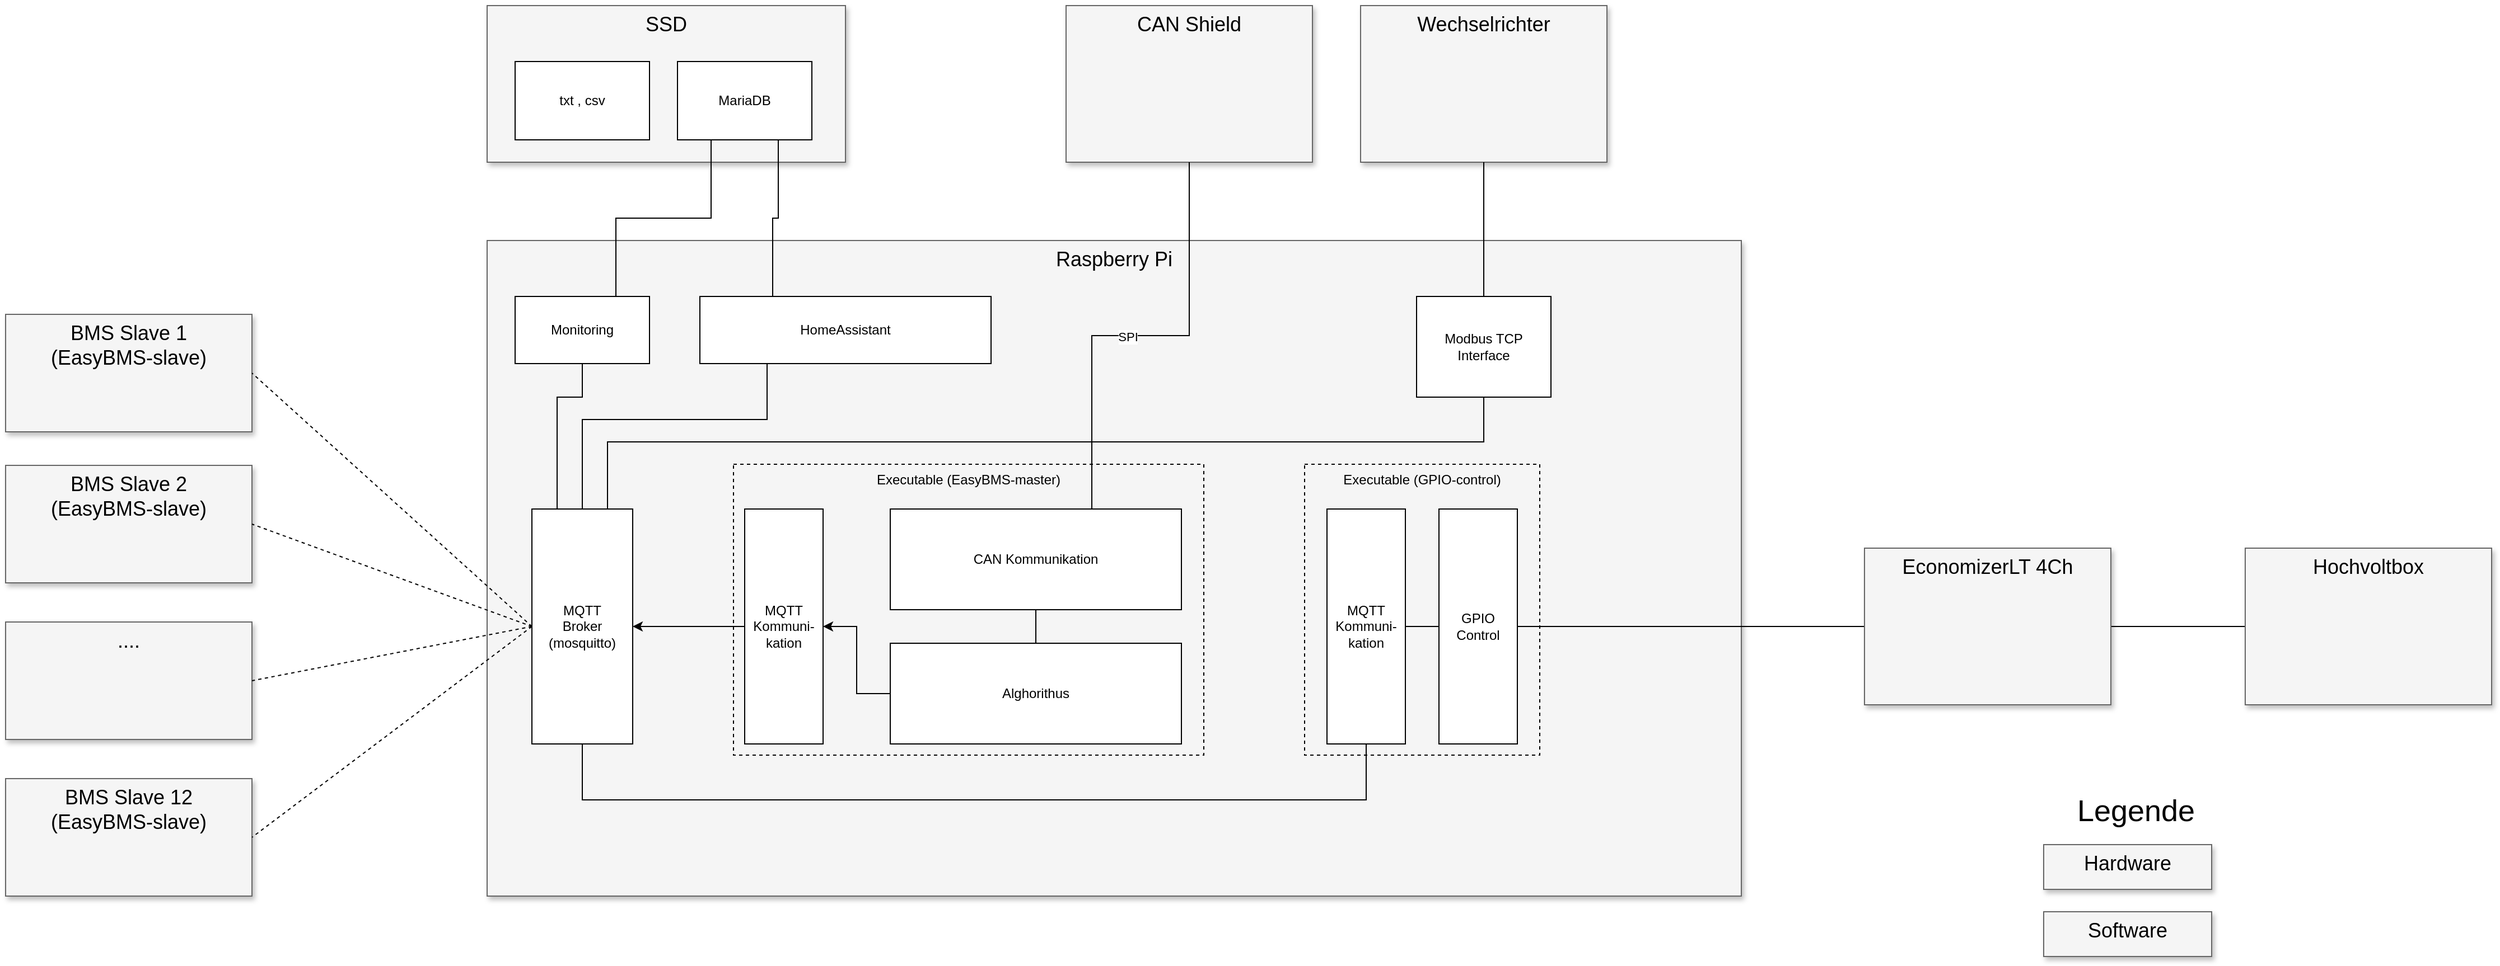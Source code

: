 <mxfile version="15.2.4" type="github">
  <diagram name="Page-1" id="90a13364-a465-7bf4-72fc-28e22215d7a0">
    <mxGraphModel dx="3784.5" dy="1074" grid="1" gridSize="10" guides="1" tooltips="1" connect="1" arrows="1" fold="1" page="1" pageScale="1.5" pageWidth="1169" pageHeight="826" background="none" math="0" shadow="0">
      <root>
        <mxCell id="0" style=";html=1;" />
        <mxCell id="1" style=";html=1;" parent="0" />
        <mxCell id="h09nz31fdlpBYT6gw-4B-28" value="CAN Shield" style="whiteSpace=wrap;html=1;shadow=1;fontSize=18;fillColor=#f5f5f5;strokeColor=#666666;verticalAlign=top;" vertex="1" parent="1">
          <mxGeometry x="657" y="230" width="220" height="140" as="geometry" />
        </mxCell>
        <mxCell id="h09nz31fdlpBYT6gw-4B-29" value="Wechselrichter" style="whiteSpace=wrap;html=1;shadow=1;fontSize=18;fillColor=#f5f5f5;strokeColor=#666666;verticalAlign=top;" vertex="1" parent="1">
          <mxGeometry x="920" y="230" width="220" height="140" as="geometry" />
        </mxCell>
        <mxCell id="h09nz31fdlpBYT6gw-4B-27" value="SSD" style="whiteSpace=wrap;html=1;shadow=1;fontSize=18;fillColor=#f5f5f5;strokeColor=#666666;verticalAlign=top;" vertex="1" parent="1">
          <mxGeometry x="140" y="230" width="320" height="140" as="geometry" />
        </mxCell>
        <mxCell id="3a17f1ce550125da-2" value="Raspberry Pi" style="whiteSpace=wrap;html=1;shadow=1;fontSize=18;fillColor=#f5f5f5;strokeColor=#666666;verticalAlign=top;" parent="1" vertex="1">
          <mxGeometry x="140" y="440" width="1120" height="586" as="geometry" />
        </mxCell>
        <mxCell id="h09nz31fdlpBYT6gw-4B-21" value="&lt;div&gt;Executable (GPIO-control)&lt;/div&gt;" style="rounded=0;whiteSpace=wrap;html=1;verticalAlign=top;dashed=1;fillColor=none;" vertex="1" parent="1">
          <mxGeometry x="870" y="640" width="210" height="260" as="geometry" />
        </mxCell>
        <mxCell id="h09nz31fdlpBYT6gw-4B-20" value="Executable (EasyBMS-master)" style="rounded=0;whiteSpace=wrap;html=1;verticalAlign=top;dashed=1;fillColor=none;" vertex="1" parent="1">
          <mxGeometry x="360" y="640" width="420" height="260" as="geometry" />
        </mxCell>
        <mxCell id="h09nz31fdlpBYT6gw-4B-49" style="edgeStyle=orthogonalEdgeStyle;rounded=0;orthogonalLoop=1;jettySize=auto;html=1;exitX=0.75;exitY=0;exitDx=0;exitDy=0;entryX=0.25;entryY=1;entryDx=0;entryDy=0;fontSize=27;endArrow=none;endFill=0;" edge="1" parent="1" source="h09nz31fdlpBYT6gw-4B-1" target="h09nz31fdlpBYT6gw-4B-45">
          <mxGeometry relative="1" as="geometry" />
        </mxCell>
        <mxCell id="h09nz31fdlpBYT6gw-4B-1" value="Monitoring" style="rounded=0;whiteSpace=wrap;html=1;" vertex="1" parent="1">
          <mxGeometry x="165" y="490" width="120" height="60" as="geometry" />
        </mxCell>
        <mxCell id="h09nz31fdlpBYT6gw-4B-48" style="edgeStyle=orthogonalEdgeStyle;rounded=0;orthogonalLoop=1;jettySize=auto;html=1;exitX=0.25;exitY=0;exitDx=0;exitDy=0;entryX=0.75;entryY=1;entryDx=0;entryDy=0;fontSize=27;endArrow=none;endFill=0;" edge="1" parent="1" source="h09nz31fdlpBYT6gw-4B-2" target="h09nz31fdlpBYT6gw-4B-45">
          <mxGeometry relative="1" as="geometry" />
        </mxCell>
        <mxCell id="h09nz31fdlpBYT6gw-4B-2" value="HomeAssistant" style="rounded=0;whiteSpace=wrap;html=1;" vertex="1" parent="1">
          <mxGeometry x="330" y="490" width="260" height="60" as="geometry" />
        </mxCell>
        <mxCell id="h09nz31fdlpBYT6gw-4B-3" value="CAN Kommunikation" style="rounded=0;whiteSpace=wrap;html=1;" vertex="1" parent="1">
          <mxGeometry x="500" y="680" width="260" height="90" as="geometry" />
        </mxCell>
        <mxCell id="h09nz31fdlpBYT6gw-4B-13" style="edgeStyle=orthogonalEdgeStyle;rounded=0;orthogonalLoop=1;jettySize=auto;html=1;exitX=0;exitY=0.5;exitDx=0;exitDy=0;entryX=1;entryY=0.5;entryDx=0;entryDy=0;" edge="1" parent="1" source="h09nz31fdlpBYT6gw-4B-4" target="h09nz31fdlpBYT6gw-4B-8">
          <mxGeometry relative="1" as="geometry" />
        </mxCell>
        <mxCell id="h09nz31fdlpBYT6gw-4B-4" value="Alghorithus" style="rounded=0;whiteSpace=wrap;html=1;" vertex="1" parent="1">
          <mxGeometry x="500" y="800" width="260" height="90" as="geometry" />
        </mxCell>
        <mxCell id="h09nz31fdlpBYT6gw-4B-37" style="edgeStyle=orthogonalEdgeStyle;rounded=0;orthogonalLoop=1;jettySize=auto;html=1;exitX=1;exitY=0.5;exitDx=0;exitDy=0;entryX=0;entryY=0.5;entryDx=0;entryDy=0;endArrow=none;endFill=0;" edge="1" parent="1" source="h09nz31fdlpBYT6gw-4B-6" target="h09nz31fdlpBYT6gw-4B-7">
          <mxGeometry relative="1" as="geometry" />
        </mxCell>
        <mxCell id="h09nz31fdlpBYT6gw-4B-6" value="MQTT&lt;br&gt;Kommuni-kation" style="rounded=0;whiteSpace=wrap;html=1;" vertex="1" parent="1">
          <mxGeometry x="890" y="680" width="70" height="210" as="geometry" />
        </mxCell>
        <mxCell id="h09nz31fdlpBYT6gw-4B-40" style="edgeStyle=orthogonalEdgeStyle;rounded=0;orthogonalLoop=1;jettySize=auto;html=1;exitX=1;exitY=0.5;exitDx=0;exitDy=0;entryX=0;entryY=0.5;entryDx=0;entryDy=0;endArrow=none;endFill=0;" edge="1" parent="1" source="h09nz31fdlpBYT6gw-4B-7" target="h09nz31fdlpBYT6gw-4B-38">
          <mxGeometry relative="1" as="geometry" />
        </mxCell>
        <mxCell id="h09nz31fdlpBYT6gw-4B-7" value="GPIO Control" style="rounded=0;whiteSpace=wrap;html=1;" vertex="1" parent="1">
          <mxGeometry x="990" y="680" width="70" height="210" as="geometry" />
        </mxCell>
        <mxCell id="h09nz31fdlpBYT6gw-4B-14" style="edgeStyle=orthogonalEdgeStyle;rounded=0;orthogonalLoop=1;jettySize=auto;html=1;exitX=0;exitY=0.5;exitDx=0;exitDy=0;entryX=1;entryY=0.5;entryDx=0;entryDy=0;" edge="1" parent="1" source="h09nz31fdlpBYT6gw-4B-8" target="h09nz31fdlpBYT6gw-4B-10">
          <mxGeometry relative="1" as="geometry" />
        </mxCell>
        <mxCell id="h09nz31fdlpBYT6gw-4B-8" value="MQTT&lt;br&gt;Kommuni-kation" style="rounded=0;whiteSpace=wrap;html=1;" vertex="1" parent="1">
          <mxGeometry x="370" y="680" width="70" height="210" as="geometry" />
        </mxCell>
        <mxCell id="h09nz31fdlpBYT6gw-4B-24" style="edgeStyle=orthogonalEdgeStyle;rounded=0;orthogonalLoop=1;jettySize=auto;html=1;exitX=0.5;exitY=1;exitDx=0;exitDy=0;entryX=0.75;entryY=0;entryDx=0;entryDy=0;endArrow=none;endFill=0;" edge="1" parent="1" source="h09nz31fdlpBYT6gw-4B-9" target="h09nz31fdlpBYT6gw-4B-10">
          <mxGeometry relative="1" as="geometry">
            <Array as="points">
              <mxPoint x="1030" y="620" />
              <mxPoint x="248" y="620" />
            </Array>
          </mxGeometry>
        </mxCell>
        <mxCell id="h09nz31fdlpBYT6gw-4B-9" value="&lt;div&gt;Modbus TCP&lt;/div&gt;&lt;div&gt;Interface&lt;br&gt;&lt;/div&gt;" style="rounded=0;whiteSpace=wrap;html=1;" vertex="1" parent="1">
          <mxGeometry x="970" y="490" width="120" height="90" as="geometry" />
        </mxCell>
        <mxCell id="h09nz31fdlpBYT6gw-4B-16" style="edgeStyle=orthogonalEdgeStyle;rounded=0;orthogonalLoop=1;jettySize=auto;html=1;exitX=0.25;exitY=0;exitDx=0;exitDy=0;entryX=0.5;entryY=1;entryDx=0;entryDy=0;endArrow=none;endFill=0;" edge="1" parent="1" source="h09nz31fdlpBYT6gw-4B-10" target="h09nz31fdlpBYT6gw-4B-1">
          <mxGeometry relative="1" as="geometry">
            <Array as="points">
              <mxPoint x="203" y="580" />
              <mxPoint x="225" y="580" />
            </Array>
          </mxGeometry>
        </mxCell>
        <mxCell id="h09nz31fdlpBYT6gw-4B-18" style="edgeStyle=orthogonalEdgeStyle;rounded=0;orthogonalLoop=1;jettySize=auto;html=1;exitX=0.5;exitY=0;exitDx=0;exitDy=0;endArrow=none;endFill=0;" edge="1" parent="1" source="h09nz31fdlpBYT6gw-4B-10" target="h09nz31fdlpBYT6gw-4B-2">
          <mxGeometry relative="1" as="geometry">
            <Array as="points">
              <mxPoint x="225" y="600" />
              <mxPoint x="390" y="600" />
            </Array>
          </mxGeometry>
        </mxCell>
        <mxCell id="h09nz31fdlpBYT6gw-4B-35" style="edgeStyle=orthogonalEdgeStyle;rounded=0;orthogonalLoop=1;jettySize=auto;html=1;exitX=0.5;exitY=1;exitDx=0;exitDy=0;entryX=0.5;entryY=1;entryDx=0;entryDy=0;endArrow=none;endFill=0;" edge="1" parent="1" source="h09nz31fdlpBYT6gw-4B-10" target="h09nz31fdlpBYT6gw-4B-6">
          <mxGeometry relative="1" as="geometry">
            <Array as="points">
              <mxPoint x="225" y="940" />
              <mxPoint x="925" y="940" />
            </Array>
          </mxGeometry>
        </mxCell>
        <mxCell id="h09nz31fdlpBYT6gw-4B-10" value="&lt;div&gt;MQTT&lt;/div&gt;&lt;div&gt;Broker&lt;/div&gt;&lt;div&gt;(mosquitto)&lt;br&gt;&lt;/div&gt;" style="rounded=0;whiteSpace=wrap;html=1;" vertex="1" parent="1">
          <mxGeometry x="180" y="680" width="90" height="210" as="geometry" />
        </mxCell>
        <mxCell id="h09nz31fdlpBYT6gw-4B-11" value="" style="endArrow=none;html=1;entryX=0.5;entryY=1;entryDx=0;entryDy=0;exitX=0.5;exitY=0;exitDx=0;exitDy=0;" edge="1" parent="1" source="h09nz31fdlpBYT6gw-4B-4" target="h09nz31fdlpBYT6gw-4B-3">
          <mxGeometry width="50" height="50" relative="1" as="geometry">
            <mxPoint x="640" y="670" as="sourcePoint" />
            <mxPoint x="690" y="620" as="targetPoint" />
          </mxGeometry>
        </mxCell>
        <mxCell id="h09nz31fdlpBYT6gw-4B-31" style="edgeStyle=orthogonalEdgeStyle;rounded=0;orthogonalLoop=1;jettySize=auto;html=1;exitX=0.5;exitY=1;exitDx=0;exitDy=0;entryX=0.5;entryY=0;entryDx=0;entryDy=0;endArrow=none;endFill=0;" edge="1" parent="1" source="h09nz31fdlpBYT6gw-4B-28" target="h09nz31fdlpBYT6gw-4B-3">
          <mxGeometry relative="1" as="geometry">
            <Array as="points">
              <mxPoint x="767" y="525" />
              <mxPoint x="680" y="525" />
              <mxPoint x="680" y="680" />
            </Array>
          </mxGeometry>
        </mxCell>
        <mxCell id="h09nz31fdlpBYT6gw-4B-32" value="SPI" style="edgeLabel;html=1;align=center;verticalAlign=middle;resizable=0;points=[];" vertex="1" connectable="0" parent="h09nz31fdlpBYT6gw-4B-31">
          <mxGeometry x="-0.06" y="1" relative="1" as="geometry">
            <mxPoint as="offset" />
          </mxGeometry>
        </mxCell>
        <mxCell id="h09nz31fdlpBYT6gw-4B-30" style="edgeStyle=orthogonalEdgeStyle;rounded=0;orthogonalLoop=1;jettySize=auto;html=1;endArrow=none;endFill=0;" edge="1" parent="1" source="h09nz31fdlpBYT6gw-4B-29" target="h09nz31fdlpBYT6gw-4B-9">
          <mxGeometry relative="1" as="geometry" />
        </mxCell>
        <mxCell id="h09nz31fdlpBYT6gw-4B-41" style="edgeStyle=orthogonalEdgeStyle;rounded=0;orthogonalLoop=1;jettySize=auto;html=1;exitX=1;exitY=0.5;exitDx=0;exitDy=0;entryX=0;entryY=0.5;entryDx=0;entryDy=0;endArrow=none;endFill=0;" edge="1" parent="1" source="h09nz31fdlpBYT6gw-4B-38" target="h09nz31fdlpBYT6gw-4B-39">
          <mxGeometry relative="1" as="geometry" />
        </mxCell>
        <mxCell id="h09nz31fdlpBYT6gw-4B-38" value="EconomizerLT 4Ch" style="whiteSpace=wrap;html=1;shadow=1;fontSize=18;fillColor=#f5f5f5;strokeColor=#666666;verticalAlign=top;" vertex="1" parent="1">
          <mxGeometry x="1370" y="715" width="220" height="140" as="geometry" />
        </mxCell>
        <mxCell id="h09nz31fdlpBYT6gw-4B-39" value="Hochvoltbox" style="whiteSpace=wrap;html=1;shadow=1;fontSize=18;fillColor=#f5f5f5;strokeColor=#666666;verticalAlign=top;" vertex="1" parent="1">
          <mxGeometry x="1710" y="715" width="220" height="140" as="geometry" />
        </mxCell>
        <mxCell id="h09nz31fdlpBYT6gw-4B-42" value="Legende" style="text;html=1;strokeColor=none;fillColor=none;align=center;verticalAlign=middle;whiteSpace=wrap;rounded=0;dashed=1;fontSize=27;" vertex="1" parent="1">
          <mxGeometry x="1590" y="940" width="45" height="20" as="geometry" />
        </mxCell>
        <mxCell id="h09nz31fdlpBYT6gw-4B-43" value="Hardware" style="whiteSpace=wrap;html=1;shadow=1;fontSize=18;fillColor=#f5f5f5;strokeColor=#666666;verticalAlign=top;" vertex="1" parent="1">
          <mxGeometry x="1530" y="980" width="150" height="40" as="geometry" />
        </mxCell>
        <mxCell id="h09nz31fdlpBYT6gw-4B-44" value="Software" style="whiteSpace=wrap;html=1;shadow=1;fontSize=18;fillColor=#f5f5f5;strokeColor=#666666;verticalAlign=top;" vertex="1" parent="1">
          <mxGeometry x="1530" y="1040" width="150" height="40" as="geometry" />
        </mxCell>
        <mxCell id="h09nz31fdlpBYT6gw-4B-45" value="MariaDB" style="rounded=0;whiteSpace=wrap;html=1;" vertex="1" parent="1">
          <mxGeometry x="310" y="280" width="120" height="70" as="geometry" />
        </mxCell>
        <mxCell id="h09nz31fdlpBYT6gw-4B-46" value="&lt;div&gt;txt , csv&lt;/div&gt;" style="rounded=0;whiteSpace=wrap;html=1;" vertex="1" parent="1">
          <mxGeometry x="165" y="280" width="120" height="70" as="geometry" />
        </mxCell>
        <mxCell id="h09nz31fdlpBYT6gw-4B-50" value="&lt;div&gt;BMS Slave 1&lt;br&gt;&lt;/div&gt;&lt;div&gt;(EasyBMS-slave)&lt;br&gt;&lt;/div&gt;" style="whiteSpace=wrap;html=1;shadow=1;fontSize=18;fillColor=#f5f5f5;strokeColor=#666666;verticalAlign=top;" vertex="1" parent="1">
          <mxGeometry x="-290" y="506" width="220" height="105" as="geometry" />
        </mxCell>
        <mxCell id="h09nz31fdlpBYT6gw-4B-51" value="&lt;div&gt;BMS Slave 2&lt;br&gt;&lt;/div&gt;&lt;div&gt;(EasyBMS-slave)&lt;br&gt;&lt;/div&gt;" style="whiteSpace=wrap;html=1;shadow=1;fontSize=18;fillColor=#f5f5f5;strokeColor=#666666;verticalAlign=top;" vertex="1" parent="1">
          <mxGeometry x="-290" y="641" width="220" height="105" as="geometry" />
        </mxCell>
        <mxCell id="h09nz31fdlpBYT6gw-4B-52" value="...." style="whiteSpace=wrap;html=1;shadow=1;fontSize=18;fillColor=#f5f5f5;strokeColor=#666666;verticalAlign=top;" vertex="1" parent="1">
          <mxGeometry x="-290" y="781" width="220" height="105" as="geometry" />
        </mxCell>
        <mxCell id="h09nz31fdlpBYT6gw-4B-53" value="&lt;div&gt;BMS Slave 12&lt;br&gt;&lt;/div&gt;&lt;div&gt;(EasyBMS-slave)&lt;br&gt;&lt;/div&gt;" style="whiteSpace=wrap;html=1;shadow=1;fontSize=18;fillColor=#f5f5f5;strokeColor=#666666;verticalAlign=top;" vertex="1" parent="1">
          <mxGeometry x="-290" y="921" width="220" height="105" as="geometry" />
        </mxCell>
        <mxCell id="h09nz31fdlpBYT6gw-4B-54" value="" style="endArrow=none;dashed=1;html=1;fontSize=27;entryX=1;entryY=0.5;entryDx=0;entryDy=0;exitX=0;exitY=0.5;exitDx=0;exitDy=0;" edge="1" parent="1" source="h09nz31fdlpBYT6gw-4B-10" target="h09nz31fdlpBYT6gw-4B-50">
          <mxGeometry width="50" height="50" relative="1" as="geometry">
            <mxPoint x="30" y="720" as="sourcePoint" />
            <mxPoint x="80" y="670" as="targetPoint" />
          </mxGeometry>
        </mxCell>
        <mxCell id="h09nz31fdlpBYT6gw-4B-55" value="" style="endArrow=none;dashed=1;html=1;fontSize=27;entryX=1;entryY=0.5;entryDx=0;entryDy=0;exitX=0;exitY=0.5;exitDx=0;exitDy=0;" edge="1" parent="1" source="h09nz31fdlpBYT6gw-4B-10" target="h09nz31fdlpBYT6gw-4B-51">
          <mxGeometry width="50" height="50" relative="1" as="geometry">
            <mxPoint x="10" y="810" as="sourcePoint" />
            <mxPoint x="60" y="760" as="targetPoint" />
          </mxGeometry>
        </mxCell>
        <mxCell id="h09nz31fdlpBYT6gw-4B-56" value="" style="endArrow=none;dashed=1;html=1;fontSize=27;entryX=1;entryY=0.5;entryDx=0;entryDy=0;exitX=0;exitY=0.5;exitDx=0;exitDy=0;" edge="1" parent="1" source="h09nz31fdlpBYT6gw-4B-10" target="h09nz31fdlpBYT6gw-4B-52">
          <mxGeometry width="50" height="50" relative="1" as="geometry">
            <mxPoint x="190" y="795" as="sourcePoint" />
            <mxPoint x="-60" y="703.5" as="targetPoint" />
          </mxGeometry>
        </mxCell>
        <mxCell id="h09nz31fdlpBYT6gw-4B-57" value="" style="endArrow=none;dashed=1;html=1;fontSize=27;entryX=1;entryY=0.5;entryDx=0;entryDy=0;exitX=0;exitY=0.5;exitDx=0;exitDy=0;" edge="1" parent="1" source="h09nz31fdlpBYT6gw-4B-10" target="h09nz31fdlpBYT6gw-4B-53">
          <mxGeometry width="50" height="50" relative="1" as="geometry">
            <mxPoint x="190" y="795" as="sourcePoint" />
            <mxPoint x="-60" y="843.5" as="targetPoint" />
          </mxGeometry>
        </mxCell>
      </root>
    </mxGraphModel>
  </diagram>
</mxfile>
